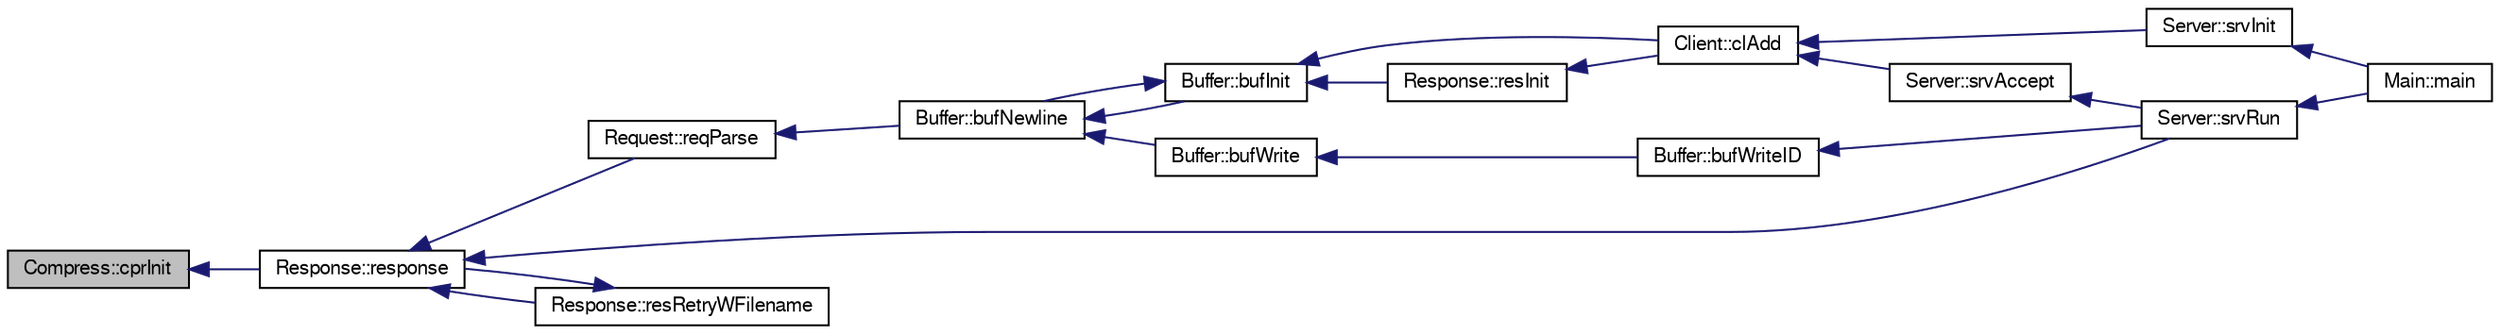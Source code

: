 digraph G
{
  bgcolor="transparent";
  edge [fontname="FreeSans",fontsize="10",labelfontname="FreeSans",labelfontsize="10"];
  node [fontname="FreeSans",fontsize="10",shape=record];
  rankdir=LR;
  Node1 [label="Compress::cprInit",height=0.2,width=0.4,color="black", fillcolor="grey75", style="filled" fontcolor="black"];
  Node1 -> Node2 [dir=back,color="midnightblue",fontsize="10",style="solid",fontname="FreeSans"];
  Node2 [label="Response::response",height=0.2,width=0.4,color="black",URL="$structResponse.html#ad33a090b0ff1286e944de6f088307262"];
  Node2 -> Node3 [dir=back,color="midnightblue",fontsize="10",style="solid",fontname="FreeSans"];
  Node3 [label="Request::reqParse",height=0.2,width=0.4,color="black",URL="$structRequest.html#a50558c20615998131eb5d8f5e99cbc88"];
  Node3 -> Node4 [dir=back,color="midnightblue",fontsize="10",style="solid",fontname="FreeSans"];
  Node4 [label="Buffer::bufNewline",height=0.2,width=0.4,color="black",URL="$structBuffer.html#a2aaf7842d21cddac1af65114ba3595c1"];
  Node4 -> Node5 [dir=back,color="midnightblue",fontsize="10",style="solid",fontname="FreeSans"];
  Node5 [label="Buffer::bufInit",height=0.2,width=0.4,color="black",URL="$structBuffer.html#ab8501a3e19d440f8b8745a03a859b4c8"];
  Node5 -> Node4 [dir=back,color="midnightblue",fontsize="10",style="solid",fontname="FreeSans"];
  Node5 -> Node6 [dir=back,color="midnightblue",fontsize="10",style="solid",fontname="FreeSans"];
  Node6 [label="Client::clAdd",height=0.2,width=0.4,color="black",URL="$structClient.html#af531e7825f6f5198d94e5ebc7fe3cb61"];
  Node6 -> Node7 [dir=back,color="midnightblue",fontsize="10",style="solid",fontname="FreeSans"];
  Node7 [label="Server::srvAccept",height=0.2,width=0.4,color="black",URL="$structServer.html#adb92a1c65d51acd1bbae57867fb4ffbc"];
  Node7 -> Node8 [dir=back,color="midnightblue",fontsize="10",style="solid",fontname="FreeSans"];
  Node8 [label="Server::srvRun",height=0.2,width=0.4,color="black",URL="$structServer.html#a3af8b347c989209ca4617ee4f6db3f55"];
  Node8 -> Node9 [dir=back,color="midnightblue",fontsize="10",style="solid",fontname="FreeSans"];
  Node9 [label="Main::main",height=0.2,width=0.4,color="black",URL="$structMain.html#a3c04138a5bfe5d72780bb7e82a18e627"];
  Node6 -> Node10 [dir=back,color="midnightblue",fontsize="10",style="solid",fontname="FreeSans"];
  Node10 [label="Server::srvInit",height=0.2,width=0.4,color="black",URL="$structServer.html#a7cc80a3238933d9e3424786319cde87c"];
  Node10 -> Node9 [dir=back,color="midnightblue",fontsize="10",style="solid",fontname="FreeSans"];
  Node5 -> Node11 [dir=back,color="midnightblue",fontsize="10",style="solid",fontname="FreeSans"];
  Node11 [label="Response::resInit",height=0.2,width=0.4,color="black",URL="$structResponse.html#a3a18cbf5e5ca68c49b91d946ce394c6b"];
  Node11 -> Node6 [dir=back,color="midnightblue",fontsize="10",style="solid",fontname="FreeSans"];
  Node4 -> Node12 [dir=back,color="midnightblue",fontsize="10",style="solid",fontname="FreeSans"];
  Node12 [label="Buffer::bufWrite",height=0.2,width=0.4,color="black",URL="$structBuffer.html#a3e5337ba8db19f59ed7a292a21e88a17"];
  Node12 -> Node13 [dir=back,color="midnightblue",fontsize="10",style="solid",fontname="FreeSans"];
  Node13 [label="Buffer::bufWriteID",height=0.2,width=0.4,color="black",URL="$structBuffer.html#a3ad74f5bd4df54b1f2433e93198f7110"];
  Node13 -> Node8 [dir=back,color="midnightblue",fontsize="10",style="solid",fontname="FreeSans"];
  Node2 -> Node14 [dir=back,color="midnightblue",fontsize="10",style="solid",fontname="FreeSans"];
  Node14 [label="Response::resRetryWFilename",height=0.2,width=0.4,color="black",URL="$structResponse.html#a4d8b5527e494612759feafc54d92e06b"];
  Node14 -> Node2 [dir=back,color="midnightblue",fontsize="10",style="solid",fontname="FreeSans"];
  Node2 -> Node8 [dir=back,color="midnightblue",fontsize="10",style="solid",fontname="FreeSans"];
}

